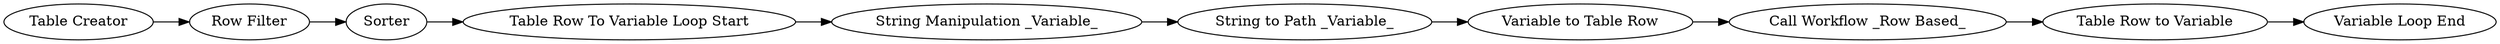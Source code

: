 digraph {
	67 -> 57
	57 -> 60
	56 -> 59
	64 -> 58
	68 -> 62
	62 -> 64
	59 -> 67
	60 -> 61
	61 -> 68
	64 [label="Table Row to Variable"]
	57 [label="Table Row To Variable Loop Start"]
	62 [label="Call Workflow _Row Based_"]
	68 [label="Variable to Table Row"]
	67 [label=Sorter]
	56 [label="Table Creator"]
	61 [label="String to Path _Variable_"]
	58 [label="Variable Loop End"]
	60 [label="String Manipulation _Variable_"]
	59 [label="Row Filter"]
	rankdir=LR
}
